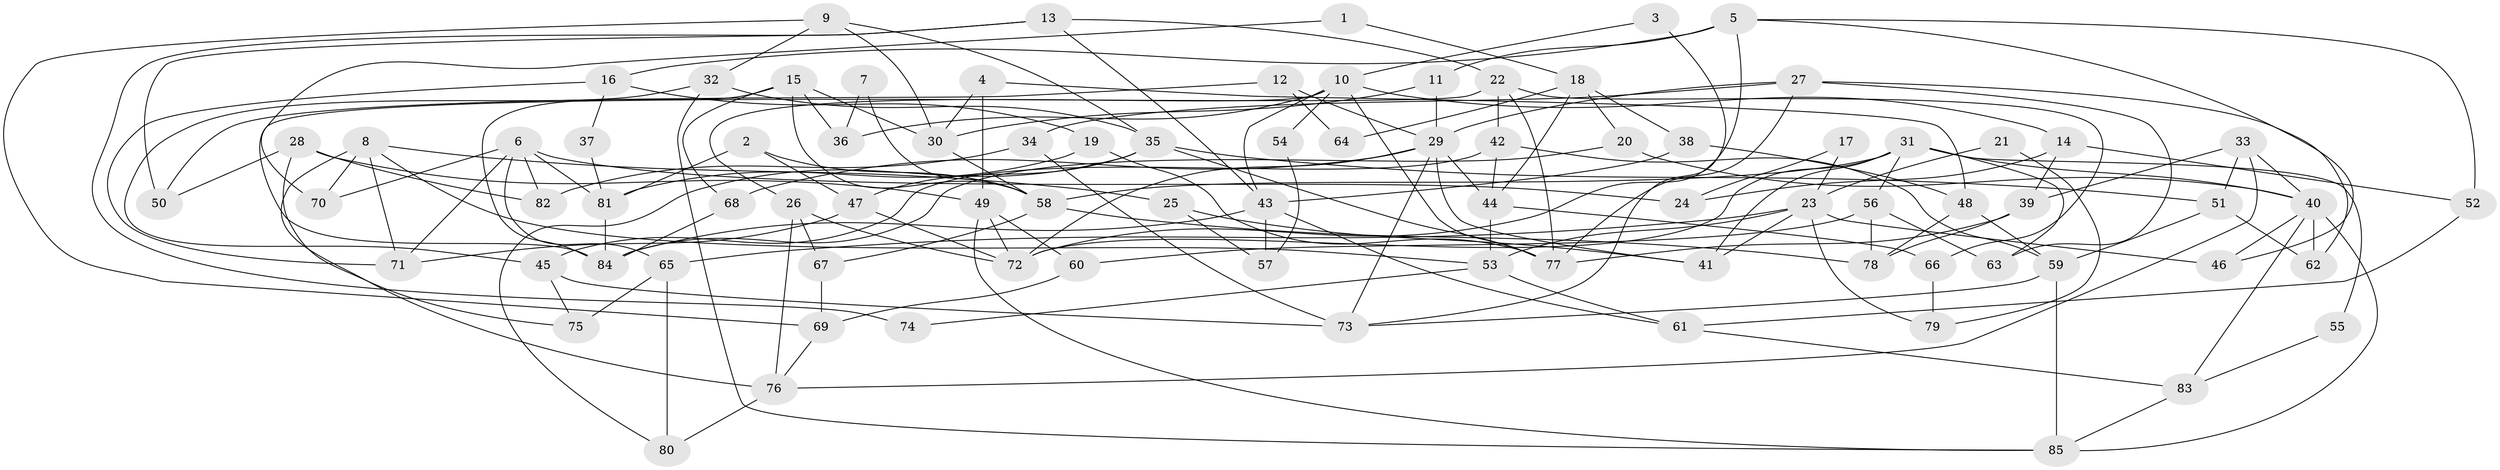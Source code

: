 // Generated by graph-tools (version 1.1) at 2025/26/03/09/25 03:26:12]
// undirected, 85 vertices, 170 edges
graph export_dot {
graph [start="1"]
  node [color=gray90,style=filled];
  1;
  2;
  3;
  4;
  5;
  6;
  7;
  8;
  9;
  10;
  11;
  12;
  13;
  14;
  15;
  16;
  17;
  18;
  19;
  20;
  21;
  22;
  23;
  24;
  25;
  26;
  27;
  28;
  29;
  30;
  31;
  32;
  33;
  34;
  35;
  36;
  37;
  38;
  39;
  40;
  41;
  42;
  43;
  44;
  45;
  46;
  47;
  48;
  49;
  50;
  51;
  52;
  53;
  54;
  55;
  56;
  57;
  58;
  59;
  60;
  61;
  62;
  63;
  64;
  65;
  66;
  67;
  68;
  69;
  70;
  71;
  72;
  73;
  74;
  75;
  76;
  77;
  78;
  79;
  80;
  81;
  82;
  83;
  84;
  85;
  1 -- 70;
  1 -- 18;
  2 -- 58;
  2 -- 47;
  2 -- 81;
  3 -- 73;
  3 -- 10;
  4 -- 49;
  4 -- 30;
  4 -- 48;
  5 -- 11;
  5 -- 46;
  5 -- 16;
  5 -- 52;
  5 -- 72;
  6 -- 65;
  6 -- 81;
  6 -- 24;
  6 -- 70;
  6 -- 71;
  6 -- 82;
  7 -- 58;
  7 -- 36;
  8 -- 71;
  8 -- 76;
  8 -- 25;
  8 -- 53;
  8 -- 70;
  9 -- 35;
  9 -- 69;
  9 -- 30;
  9 -- 32;
  10 -- 14;
  10 -- 77;
  10 -- 26;
  10 -- 36;
  10 -- 43;
  10 -- 54;
  11 -- 30;
  11 -- 29;
  12 -- 29;
  12 -- 50;
  12 -- 64;
  13 -- 22;
  13 -- 43;
  13 -- 50;
  13 -- 74;
  14 -- 39;
  14 -- 52;
  14 -- 24;
  15 -- 84;
  15 -- 58;
  15 -- 30;
  15 -- 36;
  15 -- 68;
  16 -- 71;
  16 -- 19;
  16 -- 37;
  17 -- 23;
  17 -- 24;
  18 -- 20;
  18 -- 38;
  18 -- 44;
  18 -- 64;
  19 -- 81;
  19 -- 77;
  20 -- 84;
  20 -- 40;
  21 -- 79;
  21 -- 23;
  22 -- 84;
  22 -- 77;
  22 -- 42;
  22 -- 66;
  23 -- 53;
  23 -- 41;
  23 -- 46;
  23 -- 65;
  23 -- 79;
  25 -- 41;
  25 -- 57;
  26 -- 72;
  26 -- 67;
  26 -- 76;
  27 -- 77;
  27 -- 63;
  27 -- 29;
  27 -- 34;
  27 -- 62;
  28 -- 75;
  28 -- 82;
  28 -- 49;
  28 -- 50;
  29 -- 44;
  29 -- 41;
  29 -- 68;
  29 -- 72;
  29 -- 73;
  30 -- 58;
  31 -- 56;
  31 -- 72;
  31 -- 40;
  31 -- 41;
  31 -- 55;
  31 -- 58;
  31 -- 63;
  32 -- 85;
  32 -- 35;
  32 -- 45;
  33 -- 51;
  33 -- 40;
  33 -- 39;
  33 -- 76;
  34 -- 73;
  34 -- 82;
  35 -- 77;
  35 -- 47;
  35 -- 51;
  35 -- 80;
  37 -- 81;
  38 -- 48;
  38 -- 43;
  39 -- 78;
  39 -- 77;
  40 -- 62;
  40 -- 46;
  40 -- 83;
  40 -- 85;
  42 -- 45;
  42 -- 44;
  42 -- 59;
  43 -- 61;
  43 -- 57;
  43 -- 84;
  44 -- 53;
  44 -- 66;
  45 -- 73;
  45 -- 75;
  47 -- 72;
  47 -- 71;
  48 -- 59;
  48 -- 78;
  49 -- 72;
  49 -- 60;
  49 -- 85;
  51 -- 59;
  51 -- 62;
  52 -- 61;
  53 -- 61;
  53 -- 74;
  54 -- 57;
  55 -- 83;
  56 -- 60;
  56 -- 78;
  56 -- 63;
  58 -- 67;
  58 -- 78;
  59 -- 85;
  59 -- 73;
  60 -- 69;
  61 -- 83;
  65 -- 80;
  65 -- 75;
  66 -- 79;
  67 -- 69;
  68 -- 84;
  69 -- 76;
  76 -- 80;
  81 -- 84;
  83 -- 85;
}
